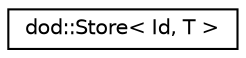digraph "Graphical Class Hierarchy"
{
 // LATEX_PDF_SIZE
  edge [fontname="Helvetica",fontsize="10",labelfontname="Helvetica",labelfontsize="10"];
  node [fontname="Helvetica",fontsize="10",shape=record];
  rankdir="LR";
  Node0 [label="dod::Store\< Id, T \>",height=0.2,width=0.4,color="black", fillcolor="white", style="filled",URL="$structdod_1_1_store.html",tooltip="Store a collection of the value types."];
}
